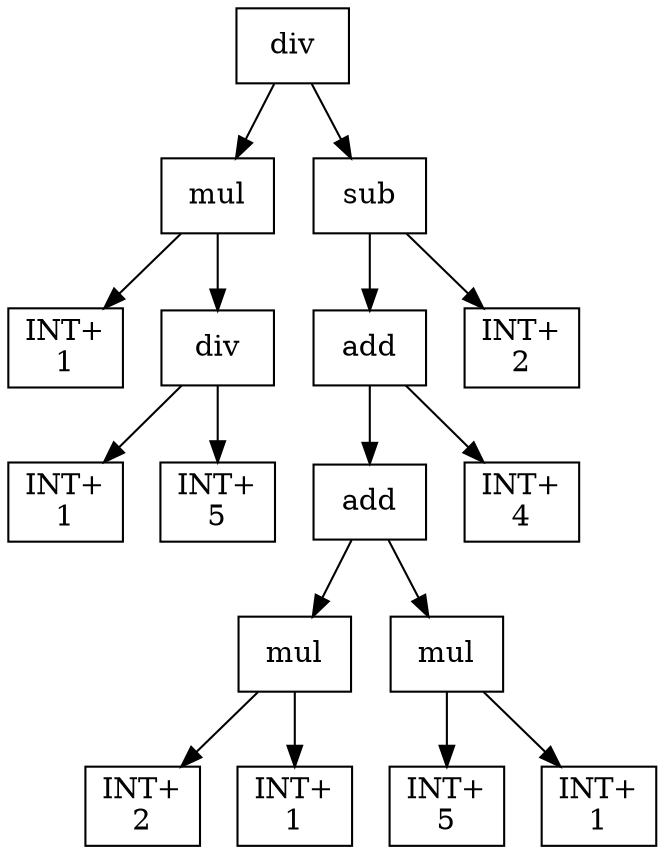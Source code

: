 digraph expr {
  node [shape=box];
  n1 [label="div"];
  n2 [label="mul"];
  n3 [label="INT+\n1"];
  n4 [label="div"];
  n5 [label="INT+\n1"];
  n6 [label="INT+\n5"];
  n4 -> n5;
  n4 -> n6;
  n2 -> n3;
  n2 -> n4;
  n7 [label="sub"];
  n8 [label="add"];
  n9 [label="add"];
  n10 [label="mul"];
  n11 [label="INT+\n2"];
  n12 [label="INT+\n1"];
  n10 -> n11;
  n10 -> n12;
  n13 [label="mul"];
  n14 [label="INT+\n5"];
  n15 [label="INT+\n1"];
  n13 -> n14;
  n13 -> n15;
  n9 -> n10;
  n9 -> n13;
  n16 [label="INT+\n4"];
  n8 -> n9;
  n8 -> n16;
  n17 [label="INT+\n2"];
  n7 -> n8;
  n7 -> n17;
  n1 -> n2;
  n1 -> n7;
}